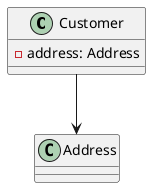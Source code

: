 @startuml
class Customer {
    - address: Address
}

class Address {

}

Customer --> Address
@enduml